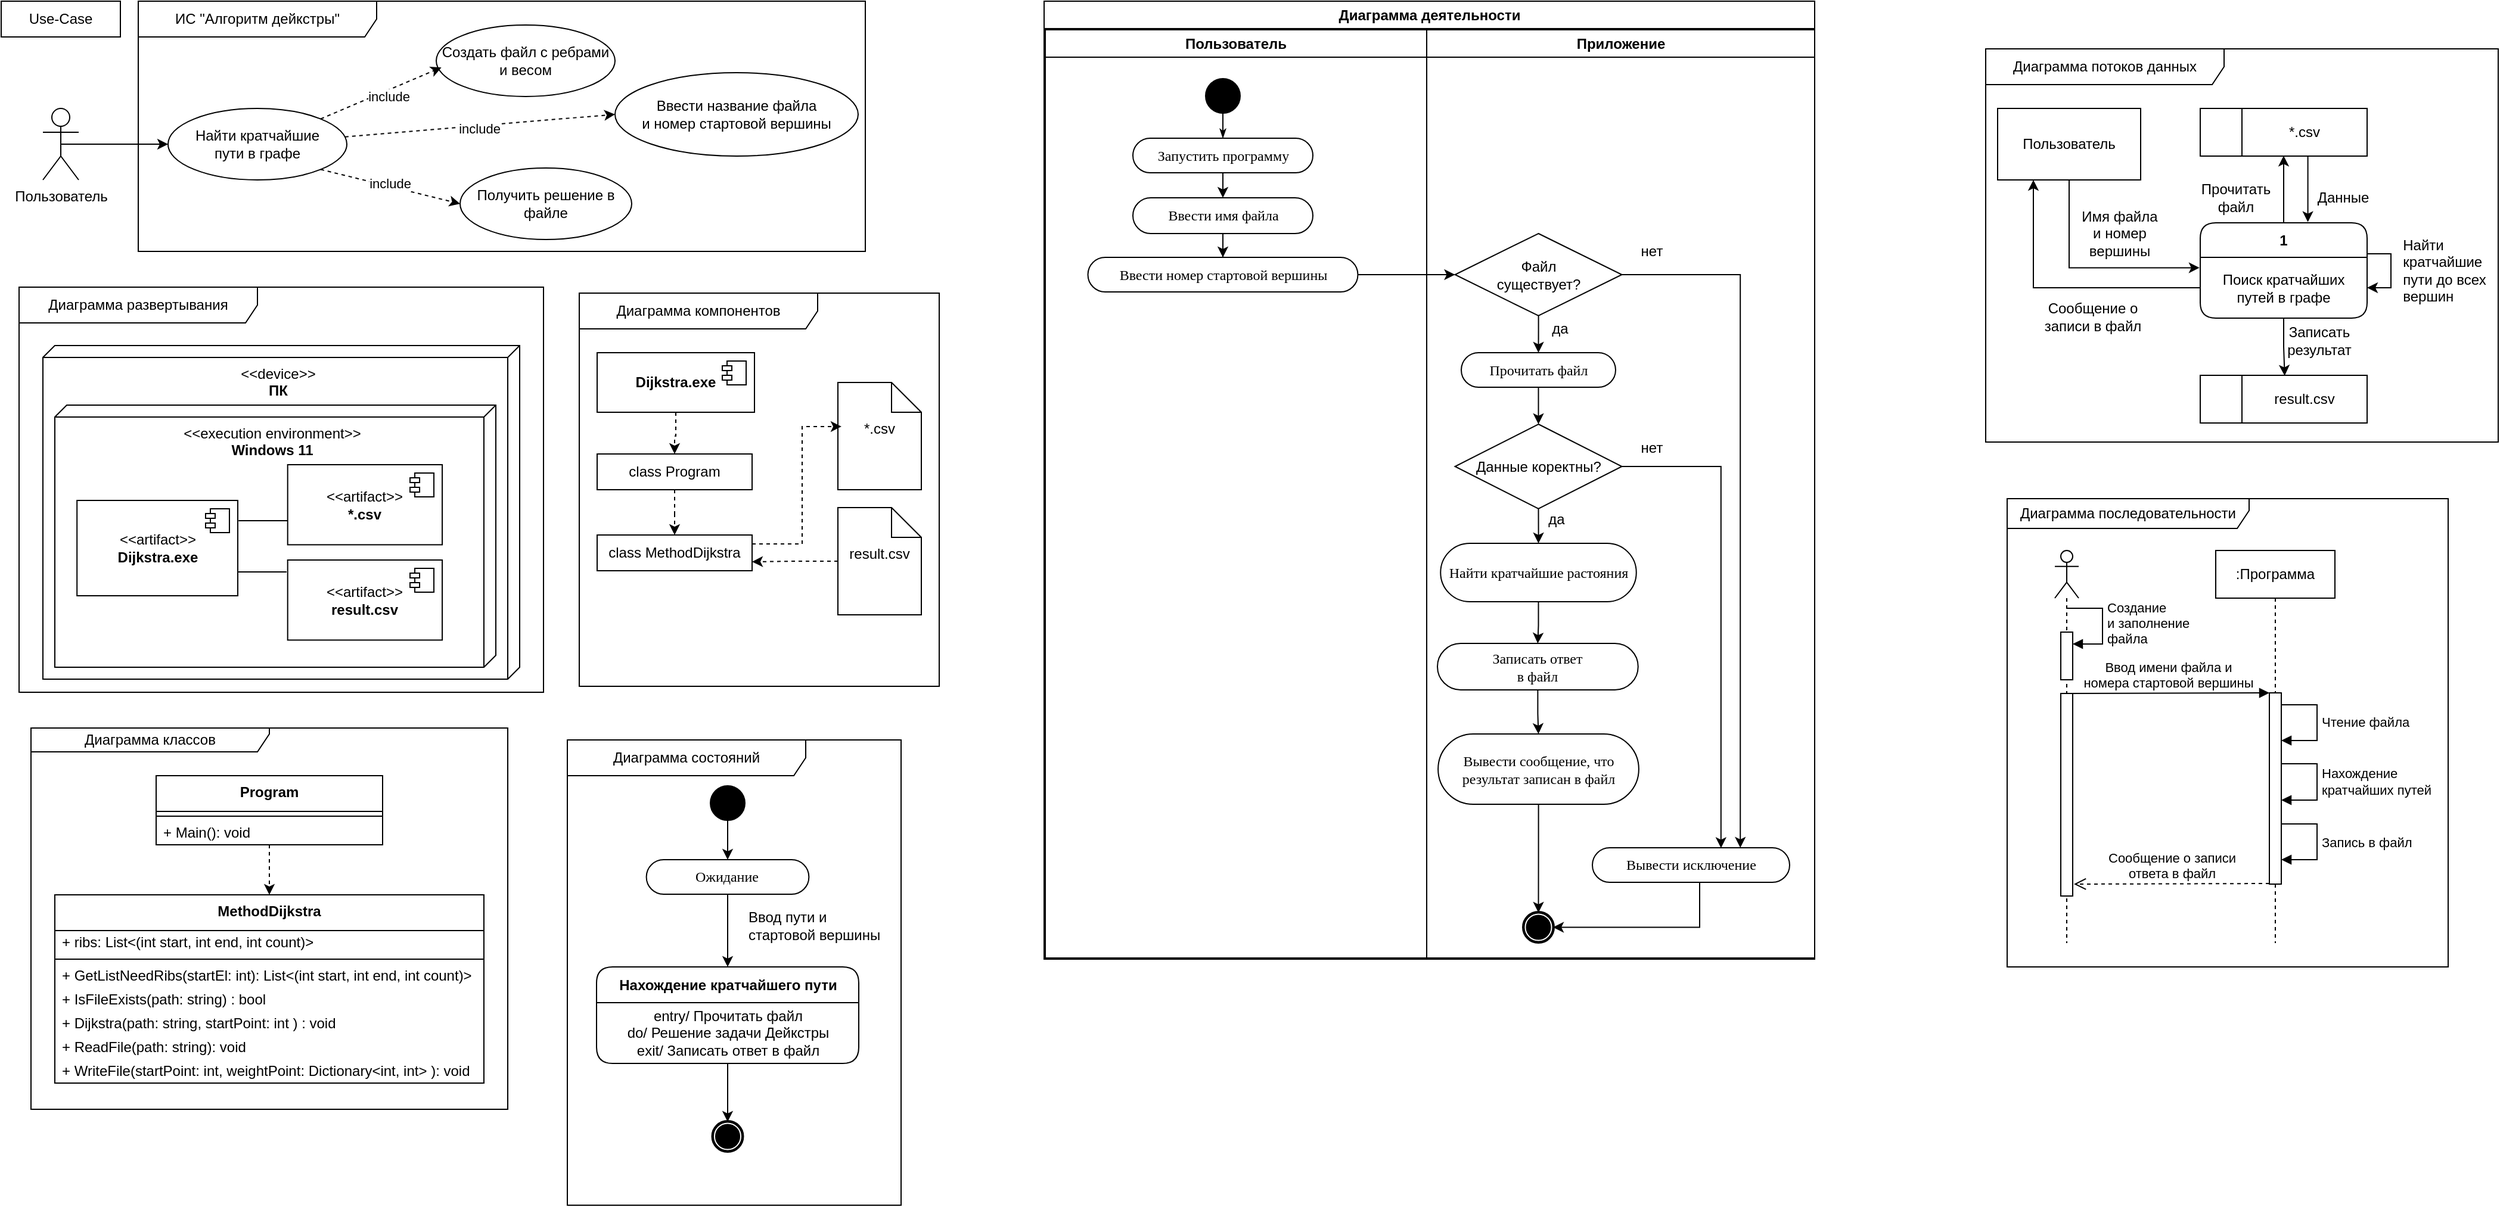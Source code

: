 <mxfile version="24.5.3" type="device">
  <diagram name="Страница — 1" id="9dMryDGolmIHkA8rjv3Z">
    <mxGraphModel dx="2790" dy="1407" grid="1" gridSize="10" guides="1" tooltips="1" connect="1" arrows="1" fold="1" page="1" pageScale="1" pageWidth="827" pageHeight="1169" math="0" shadow="0">
      <root>
        <mxCell id="0" />
        <mxCell id="1" parent="0" />
        <mxCell id="iA177UCCGPZAe_jeJcvv-2" value="Диаграмма компонентов" style="shape=umlFrame;whiteSpace=wrap;html=1;pointerEvents=0;recursiveResize=0;container=1;collapsible=0;width=200;height=30;" parent="1" vertex="1">
          <mxGeometry x="500" y="265" width="302" height="330" as="geometry" />
        </mxCell>
        <mxCell id="iA177UCCGPZAe_jeJcvv-150" value="*.csv" style="shape=note2;boundedLbl=1;whiteSpace=wrap;html=1;size=25;verticalAlign=top;align=center;" parent="iA177UCCGPZAe_jeJcvv-2" vertex="1">
          <mxGeometry x="217" y="75" width="70" height="90" as="geometry" />
        </mxCell>
        <mxCell id="Hovc3EV47xjNABLjTXi9-1" style="edgeStyle=orthogonalEdgeStyle;rounded=0;orthogonalLoop=1;jettySize=auto;html=1;exitX=0;exitY=0.5;exitDx=0;exitDy=0;exitPerimeter=0;entryX=1;entryY=0.75;entryDx=0;entryDy=0;dashed=1;" parent="iA177UCCGPZAe_jeJcvv-2" source="iA177UCCGPZAe_jeJcvv-151" target="iA177UCCGPZAe_jeJcvv-167" edge="1">
          <mxGeometry relative="1" as="geometry" />
        </mxCell>
        <mxCell id="iA177UCCGPZAe_jeJcvv-151" value="result.csv" style="shape=note2;boundedLbl=1;whiteSpace=wrap;html=1;size=25;verticalAlign=top;align=center;" parent="iA177UCCGPZAe_jeJcvv-2" vertex="1">
          <mxGeometry x="217" y="180" width="70" height="90" as="geometry" />
        </mxCell>
        <mxCell id="iA177UCCGPZAe_jeJcvv-172" style="edgeStyle=orthogonalEdgeStyle;rounded=0;orthogonalLoop=1;jettySize=auto;html=1;entryX=0.5;entryY=0;entryDx=0;entryDy=0;dashed=1;" parent="iA177UCCGPZAe_jeJcvv-2" source="iA177UCCGPZAe_jeJcvv-164" target="iA177UCCGPZAe_jeJcvv-166" edge="1">
          <mxGeometry relative="1" as="geometry" />
        </mxCell>
        <mxCell id="iA177UCCGPZAe_jeJcvv-164" value="&lt;div&gt;&lt;b&gt;Dijkstra.exe&lt;/b&gt;&lt;/div&gt;" style="html=1;dropTarget=0;whiteSpace=wrap;" parent="iA177UCCGPZAe_jeJcvv-2" vertex="1">
          <mxGeometry x="15" y="50" width="132" height="50" as="geometry" />
        </mxCell>
        <mxCell id="iA177UCCGPZAe_jeJcvv-165" value="" style="shape=module;jettyWidth=8;jettyHeight=4;" parent="iA177UCCGPZAe_jeJcvv-164" vertex="1">
          <mxGeometry x="1" width="20" height="20" relative="1" as="geometry">
            <mxPoint x="-27" y="7" as="offset" />
          </mxGeometry>
        </mxCell>
        <mxCell id="iA177UCCGPZAe_jeJcvv-171" style="edgeStyle=orthogonalEdgeStyle;rounded=0;orthogonalLoop=1;jettySize=auto;html=1;entryX=0.5;entryY=0;entryDx=0;entryDy=0;dashed=1;" parent="iA177UCCGPZAe_jeJcvv-2" source="iA177UCCGPZAe_jeJcvv-166" target="iA177UCCGPZAe_jeJcvv-167" edge="1">
          <mxGeometry relative="1" as="geometry" />
        </mxCell>
        <mxCell id="iA177UCCGPZAe_jeJcvv-166" value="&lt;span style=&quot;font-weight: normal;&quot;&gt;class&amp;nbsp;Program&lt;/span&gt;" style="fontStyle=1;whiteSpace=wrap;html=1;" parent="iA177UCCGPZAe_jeJcvv-2" vertex="1">
          <mxGeometry x="15" y="135" width="130" height="30" as="geometry" />
        </mxCell>
        <mxCell id="iA177UCCGPZAe_jeJcvv-167" value="&lt;span style=&quot;font-weight: normal;&quot;&gt;class&amp;nbsp;MethodDijkstra&lt;/span&gt;" style="fontStyle=1;whiteSpace=wrap;html=1;" parent="iA177UCCGPZAe_jeJcvv-2" vertex="1">
          <mxGeometry x="15" y="203" width="130" height="30" as="geometry" />
        </mxCell>
        <mxCell id="iA177UCCGPZAe_jeJcvv-168" style="edgeStyle=orthogonalEdgeStyle;rounded=0;orthogonalLoop=1;jettySize=auto;html=1;entryX=0.043;entryY=0.411;entryDx=0;entryDy=0;entryPerimeter=0;dashed=1;exitX=1;exitY=0.25;exitDx=0;exitDy=0;" parent="iA177UCCGPZAe_jeJcvv-2" source="iA177UCCGPZAe_jeJcvv-167" target="iA177UCCGPZAe_jeJcvv-150" edge="1">
          <mxGeometry relative="1" as="geometry">
            <Array as="points">
              <mxPoint x="187" y="211" />
              <mxPoint x="187" y="112" />
            </Array>
          </mxGeometry>
        </mxCell>
        <mxCell id="iA177UCCGPZAe_jeJcvv-4" value="Диаграмма развертывания" style="shape=umlFrame;whiteSpace=wrap;html=1;pointerEvents=0;recursiveResize=0;container=1;collapsible=0;width=200;height=30;" parent="1" vertex="1">
          <mxGeometry x="30" y="260" width="440" height="340" as="geometry" />
        </mxCell>
        <mxCell id="iA177UCCGPZAe_jeJcvv-109" value="&amp;lt;&amp;lt;device&amp;gt;&amp;gt;&lt;div&gt;&lt;b&gt;ПК&lt;/b&gt;&lt;/div&gt;" style="verticalAlign=top;align=center;shape=cube;size=10;direction=south;fontStyle=0;html=1;boundedLbl=1;spacingLeft=5;whiteSpace=wrap;" parent="iA177UCCGPZAe_jeJcvv-4" vertex="1">
          <mxGeometry x="20" y="49" width="400" height="280" as="geometry" />
        </mxCell>
        <mxCell id="iA177UCCGPZAe_jeJcvv-124" value="" style="group" parent="iA177UCCGPZAe_jeJcvv-109" vertex="1" connectable="0">
          <mxGeometry x="9.997" y="50" width="344.186" height="220" as="geometry" />
        </mxCell>
        <mxCell id="iA177UCCGPZAe_jeJcvv-110" value="&amp;lt;&amp;lt;&lt;span style=&quot;background-color: initial; text-align: left;&quot;&gt;execution environment&lt;/span&gt;&lt;span style=&quot;background-color: initial;&quot;&gt;&amp;gt;&amp;gt;&lt;/span&gt;&lt;div&gt;&lt;b&gt;Windows 11&lt;/b&gt;&lt;/div&gt;" style="verticalAlign=top;align=center;shape=cube;size=10;direction=south;html=1;boundedLbl=1;spacingLeft=5;whiteSpace=wrap;" parent="iA177UCCGPZAe_jeJcvv-124" vertex="1">
          <mxGeometry width="370" height="220" relative="1" as="geometry">
            <mxPoint as="offset" />
          </mxGeometry>
        </mxCell>
        <mxCell id="iA177UCCGPZAe_jeJcvv-123" style="edgeStyle=orthogonalEdgeStyle;rounded=0;orthogonalLoop=1;jettySize=auto;html=1;endArrow=none;endFill=0;exitX=1;exitY=0.75;exitDx=0;exitDy=0;" parent="iA177UCCGPZAe_jeJcvv-124" source="iA177UCCGPZAe_jeJcvv-113" edge="1">
          <mxGeometry relative="1" as="geometry">
            <mxPoint x="194.419" y="140" as="targetPoint" />
          </mxGeometry>
        </mxCell>
        <mxCell id="iA177UCCGPZAe_jeJcvv-113" value="&amp;lt;&amp;lt;artifact&amp;gt;&amp;gt;&lt;div&gt;&lt;b&gt;Dijkstra.exe&lt;/b&gt;&lt;/div&gt;" style="html=1;dropTarget=0;whiteSpace=wrap;" parent="iA177UCCGPZAe_jeJcvv-124" vertex="1">
          <mxGeometry x="18.605" y="80" width="134.884" height="80" as="geometry" />
        </mxCell>
        <mxCell id="iA177UCCGPZAe_jeJcvv-114" value="" style="shape=module;jettyWidth=8;jettyHeight=4;" parent="iA177UCCGPZAe_jeJcvv-113" vertex="1">
          <mxGeometry x="1" width="20" height="20" relative="1" as="geometry">
            <mxPoint x="-27" y="7" as="offset" />
          </mxGeometry>
        </mxCell>
        <mxCell id="iA177UCCGPZAe_jeJcvv-119" value="&amp;lt;&amp;lt;artifact&amp;gt;&amp;gt;&lt;br&gt;&lt;div&gt;&lt;b style=&quot;background-color: initial;&quot;&gt;result.csv&lt;/b&gt;&lt;/div&gt;" style="html=1;dropTarget=0;whiteSpace=wrap;" parent="iA177UCCGPZAe_jeJcvv-124" vertex="1">
          <mxGeometry x="195.349" y="129.998" width="129.684" height="67.2" as="geometry" />
        </mxCell>
        <mxCell id="iA177UCCGPZAe_jeJcvv-120" value="" style="shape=module;jettyWidth=8;jettyHeight=4;" parent="iA177UCCGPZAe_jeJcvv-119" vertex="1">
          <mxGeometry x="1" width="20" height="20" relative="1" as="geometry">
            <mxPoint x="-27" y="7" as="offset" />
          </mxGeometry>
        </mxCell>
        <mxCell id="iA177UCCGPZAe_jeJcvv-117" value="&amp;lt;&amp;lt;artifact&amp;gt;&amp;gt;&lt;div&gt;&lt;b&gt;*.csv&lt;/b&gt;&lt;/div&gt;" style="html=1;dropTarget=0;whiteSpace=wrap;" parent="iA177UCCGPZAe_jeJcvv-124" vertex="1">
          <mxGeometry x="195.349" y="49.998" width="129.684" height="67.2" as="geometry" />
        </mxCell>
        <mxCell id="iA177UCCGPZAe_jeJcvv-118" value="" style="shape=module;jettyWidth=8;jettyHeight=4;" parent="iA177UCCGPZAe_jeJcvv-117" vertex="1">
          <mxGeometry x="1" width="20" height="20" relative="1" as="geometry">
            <mxPoint x="-27" y="7" as="offset" />
          </mxGeometry>
        </mxCell>
        <mxCell id="iA177UCCGPZAe_jeJcvv-122" style="edgeStyle=orthogonalEdgeStyle;rounded=0;orthogonalLoop=1;jettySize=auto;html=1;endArrow=none;endFill=0;exitX=1.005;exitY=0.213;exitDx=0;exitDy=0;exitPerimeter=0;" parent="iA177UCCGPZAe_jeJcvv-124" source="iA177UCCGPZAe_jeJcvv-113" edge="1">
          <mxGeometry relative="1" as="geometry">
            <mxPoint x="195.349" y="97" as="targetPoint" />
          </mxGeometry>
        </mxCell>
        <mxCell id="iA177UCCGPZAe_jeJcvv-69" value="Диаграмма деятельности" style="swimlane;whiteSpace=wrap;html=1;" parent="1" vertex="1">
          <mxGeometry x="890" y="20" width="646.5" height="804" as="geometry" />
        </mxCell>
        <mxCell id="iA177UCCGPZAe_jeJcvv-70" value="Пользователь" style="swimlane;whiteSpace=wrap;html=1;" parent="iA177UCCGPZAe_jeJcvv-69" vertex="1">
          <mxGeometry x="1" y="24" width="320" height="779" as="geometry" />
        </mxCell>
        <mxCell id="iA177UCCGPZAe_jeJcvv-81" style="edgeStyle=orthogonalEdgeStyle;rounded=0;html=1;labelBackgroundColor=none;startArrow=none;startFill=0;startSize=5;endArrow=classicThin;endFill=1;endSize=5;jettySize=auto;orthogonalLoop=1;strokeWidth=1;fontFamily=Verdana;fontSize=12" parent="iA177UCCGPZAe_jeJcvv-70" source="iA177UCCGPZAe_jeJcvv-82" target="iA177UCCGPZAe_jeJcvv-83" edge="1">
          <mxGeometry relative="1" as="geometry" />
        </mxCell>
        <mxCell id="iA177UCCGPZAe_jeJcvv-82" value="" style="ellipse;whiteSpace=wrap;html=1;rounded=0;shadow=0;comic=0;labelBackgroundColor=none;strokeWidth=1;fillColor=#000000;fontFamily=Verdana;fontSize=12;align=center;" parent="iA177UCCGPZAe_jeJcvv-70" vertex="1">
          <mxGeometry x="134.5" y="41" width="29" height="29" as="geometry" />
        </mxCell>
        <mxCell id="iA177UCCGPZAe_jeJcvv-102" style="edgeStyle=orthogonalEdgeStyle;rounded=0;orthogonalLoop=1;jettySize=auto;html=1;entryX=0.5;entryY=0;entryDx=0;entryDy=0;" parent="iA177UCCGPZAe_jeJcvv-70" source="iA177UCCGPZAe_jeJcvv-83" target="iA177UCCGPZAe_jeJcvv-84" edge="1">
          <mxGeometry relative="1" as="geometry" />
        </mxCell>
        <mxCell id="iA177UCCGPZAe_jeJcvv-83" value="Запустить программу" style="rounded=1;whiteSpace=wrap;html=1;shadow=0;comic=0;labelBackgroundColor=none;strokeWidth=1;fontFamily=Verdana;fontSize=12;align=center;arcSize=50;" parent="iA177UCCGPZAe_jeJcvv-70" vertex="1">
          <mxGeometry x="73.5" y="91" width="151" height="29" as="geometry" />
        </mxCell>
        <mxCell id="iA177UCCGPZAe_jeJcvv-87" style="edgeStyle=orthogonalEdgeStyle;rounded=0;orthogonalLoop=1;jettySize=auto;html=1;entryX=0.5;entryY=0;entryDx=0;entryDy=0;" parent="iA177UCCGPZAe_jeJcvv-70" source="iA177UCCGPZAe_jeJcvv-84" target="iA177UCCGPZAe_jeJcvv-86" edge="1">
          <mxGeometry relative="1" as="geometry" />
        </mxCell>
        <mxCell id="iA177UCCGPZAe_jeJcvv-84" value="Ввести имя файла" style="rounded=1;whiteSpace=wrap;html=1;shadow=0;comic=0;labelBackgroundColor=none;strokeWidth=1;fontFamily=Verdana;fontSize=12;align=center;arcSize=50;" parent="iA177UCCGPZAe_jeJcvv-70" vertex="1">
          <mxGeometry x="73.5" y="141" width="151" height="30" as="geometry" />
        </mxCell>
        <mxCell id="iA177UCCGPZAe_jeJcvv-86" value="Ввести номер стартовой вершины" style="rounded=1;whiteSpace=wrap;html=1;shadow=0;comic=0;labelBackgroundColor=none;strokeWidth=1;fontFamily=Verdana;fontSize=12;align=center;arcSize=50;" parent="iA177UCCGPZAe_jeJcvv-70" vertex="1">
          <mxGeometry x="35.75" y="191" width="226.5" height="29" as="geometry" />
        </mxCell>
        <mxCell id="iA177UCCGPZAe_jeJcvv-80" value="Приложение" style="swimlane;whiteSpace=wrap;html=1;" parent="iA177UCCGPZAe_jeJcvv-69" vertex="1">
          <mxGeometry x="321" y="24" width="325.5" height="779" as="geometry" />
        </mxCell>
        <mxCell id="iA177UCCGPZAe_jeJcvv-97" style="edgeStyle=orthogonalEdgeStyle;rounded=0;orthogonalLoop=1;jettySize=auto;html=1;exitX=1;exitY=0.5;exitDx=0;exitDy=0;entryX=0.75;entryY=0;entryDx=0;entryDy=0;" parent="iA177UCCGPZAe_jeJcvv-80" source="iA177UCCGPZAe_jeJcvv-88" target="iA177UCCGPZAe_jeJcvv-92" edge="1">
          <mxGeometry relative="1" as="geometry" />
        </mxCell>
        <mxCell id="iA177UCCGPZAe_jeJcvv-99" style="edgeStyle=orthogonalEdgeStyle;rounded=0;orthogonalLoop=1;jettySize=auto;html=1;entryX=0.5;entryY=0;entryDx=0;entryDy=0;" parent="iA177UCCGPZAe_jeJcvv-80" source="iA177UCCGPZAe_jeJcvv-88" target="iA177UCCGPZAe_jeJcvv-98" edge="1">
          <mxGeometry relative="1" as="geometry" />
        </mxCell>
        <mxCell id="iA177UCCGPZAe_jeJcvv-88" value="Файл&lt;div&gt;существует?&lt;/div&gt;" style="rhombus;whiteSpace=wrap;html=1;fillColor=default;" parent="iA177UCCGPZAe_jeJcvv-80" vertex="1">
          <mxGeometry x="23.75" y="171" width="140" height="69" as="geometry" />
        </mxCell>
        <mxCell id="iA177UCCGPZAe_jeJcvv-108" style="edgeStyle=orthogonalEdgeStyle;rounded=0;orthogonalLoop=1;jettySize=auto;html=1;entryX=1;entryY=0.5;entryDx=0;entryDy=0;" parent="iA177UCCGPZAe_jeJcvv-80" source="iA177UCCGPZAe_jeJcvv-92" target="iA177UCCGPZAe_jeJcvv-93" edge="1">
          <mxGeometry relative="1" as="geometry">
            <Array as="points">
              <mxPoint x="229" y="753" />
            </Array>
          </mxGeometry>
        </mxCell>
        <mxCell id="iA177UCCGPZAe_jeJcvv-92" value="Вывести исключение" style="rounded=1;whiteSpace=wrap;html=1;shadow=0;comic=0;labelBackgroundColor=none;strokeWidth=1;fontFamily=Verdana;fontSize=12;align=center;arcSize=50;" parent="iA177UCCGPZAe_jeJcvv-80" vertex="1">
          <mxGeometry x="139" y="686.5" width="165.5" height="29" as="geometry" />
        </mxCell>
        <mxCell id="iA177UCCGPZAe_jeJcvv-93" value="" style="shape=mxgraph.bpmn.shape;html=1;verticalLabelPosition=bottom;labelBackgroundColor=#ffffff;verticalAlign=top;perimeter=ellipsePerimeter;outline=end;symbol=terminate;rounded=0;shadow=0;comic=0;strokeWidth=1;fontFamily=Verdana;fontSize=12;align=center;" parent="iA177UCCGPZAe_jeJcvv-80" vertex="1">
          <mxGeometry x="81.5" y="741" width="24.5" height="24.5" as="geometry" />
        </mxCell>
        <mxCell id="iA177UCCGPZAe_jeJcvv-104" style="edgeStyle=orthogonalEdgeStyle;rounded=0;orthogonalLoop=1;jettySize=auto;html=1;exitX=0.5;exitY=1;exitDx=0;exitDy=0;" parent="iA177UCCGPZAe_jeJcvv-80" source="iA177UCCGPZAe_jeJcvv-94" target="iA177UCCGPZAe_jeJcvv-95" edge="1">
          <mxGeometry relative="1" as="geometry" />
        </mxCell>
        <mxCell id="iA177UCCGPZAe_jeJcvv-94" value="&lt;div&gt;Данные коректны?&lt;/div&gt;" style="rhombus;whiteSpace=wrap;html=1;fillColor=default;" parent="iA177UCCGPZAe_jeJcvv-80" vertex="1">
          <mxGeometry x="23.75" y="331" width="140" height="71" as="geometry" />
        </mxCell>
        <mxCell id="iA177UCCGPZAe_jeJcvv-105" style="edgeStyle=orthogonalEdgeStyle;rounded=0;orthogonalLoop=1;jettySize=auto;html=1;entryX=0.5;entryY=0;entryDx=0;entryDy=0;" parent="iA177UCCGPZAe_jeJcvv-80" source="iA177UCCGPZAe_jeJcvv-95" target="iA177UCCGPZAe_jeJcvv-96" edge="1">
          <mxGeometry relative="1" as="geometry" />
        </mxCell>
        <mxCell id="iA177UCCGPZAe_jeJcvv-95" value="Найти кратчайшие растояния" style="rounded=1;whiteSpace=wrap;html=1;shadow=0;comic=0;labelBackgroundColor=none;strokeWidth=1;fontFamily=Verdana;fontSize=12;align=center;arcSize=50;" parent="iA177UCCGPZAe_jeJcvv-80" vertex="1">
          <mxGeometry x="11.63" y="431" width="164.25" height="49" as="geometry" />
        </mxCell>
        <mxCell id="iA177UCCGPZAe_jeJcvv-106" style="edgeStyle=orthogonalEdgeStyle;rounded=0;orthogonalLoop=1;jettySize=auto;html=1;entryX=0.5;entryY=0;entryDx=0;entryDy=0;" parent="iA177UCCGPZAe_jeJcvv-80" source="iA177UCCGPZAe_jeJcvv-96" target="iA177UCCGPZAe_jeJcvv-101" edge="1">
          <mxGeometry relative="1" as="geometry" />
        </mxCell>
        <mxCell id="iA177UCCGPZAe_jeJcvv-96" value="Записать ответ&lt;div&gt;в файл&lt;/div&gt;" style="rounded=1;whiteSpace=wrap;html=1;shadow=0;comic=0;labelBackgroundColor=none;strokeWidth=1;fontFamily=Verdana;fontSize=12;align=center;arcSize=50;" parent="iA177UCCGPZAe_jeJcvv-80" vertex="1">
          <mxGeometry x="9" y="515" width="168.37" height="39" as="geometry" />
        </mxCell>
        <mxCell id="iA177UCCGPZAe_jeJcvv-100" style="edgeStyle=orthogonalEdgeStyle;rounded=0;orthogonalLoop=1;jettySize=auto;html=1;entryX=0.5;entryY=0;entryDx=0;entryDy=0;" parent="iA177UCCGPZAe_jeJcvv-80" source="iA177UCCGPZAe_jeJcvv-98" target="iA177UCCGPZAe_jeJcvv-94" edge="1">
          <mxGeometry relative="1" as="geometry" />
        </mxCell>
        <mxCell id="iA177UCCGPZAe_jeJcvv-98" value="Прочитать файл" style="rounded=1;whiteSpace=wrap;html=1;shadow=0;comic=0;labelBackgroundColor=none;strokeWidth=1;fontFamily=Verdana;fontSize=12;align=center;arcSize=50;" parent="iA177UCCGPZAe_jeJcvv-80" vertex="1">
          <mxGeometry x="29" y="271" width="129.5" height="29" as="geometry" />
        </mxCell>
        <mxCell id="iA177UCCGPZAe_jeJcvv-107" style="edgeStyle=orthogonalEdgeStyle;rounded=0;orthogonalLoop=1;jettySize=auto;html=1;" parent="iA177UCCGPZAe_jeJcvv-80" source="iA177UCCGPZAe_jeJcvv-101" target="iA177UCCGPZAe_jeJcvv-93" edge="1">
          <mxGeometry relative="1" as="geometry" />
        </mxCell>
        <mxCell id="iA177UCCGPZAe_jeJcvv-101" value="Вывести сообщение, что результат записан в файл" style="rounded=1;whiteSpace=wrap;html=1;shadow=0;comic=0;labelBackgroundColor=none;strokeWidth=1;fontFamily=Verdana;fontSize=12;align=center;arcSize=50;" parent="iA177UCCGPZAe_jeJcvv-80" vertex="1">
          <mxGeometry x="9.57" y="591" width="168.37" height="59" as="geometry" />
        </mxCell>
        <mxCell id="iA177UCCGPZAe_jeJcvv-103" style="edgeStyle=orthogonalEdgeStyle;rounded=0;orthogonalLoop=1;jettySize=auto;html=1;entryX=0.652;entryY=0.007;entryDx=0;entryDy=0;entryPerimeter=0;" parent="iA177UCCGPZAe_jeJcvv-80" source="iA177UCCGPZAe_jeJcvv-94" target="iA177UCCGPZAe_jeJcvv-92" edge="1">
          <mxGeometry relative="1" as="geometry">
            <Array as="points">
              <mxPoint x="247" y="366" />
            </Array>
          </mxGeometry>
        </mxCell>
        <mxCell id="iA177UCCGPZAe_jeJcvv-205" value="нет" style="text;html=1;align=center;verticalAlign=middle;whiteSpace=wrap;rounded=0;" parent="iA177UCCGPZAe_jeJcvv-80" vertex="1">
          <mxGeometry x="158.5" y="171" width="60" height="30" as="geometry" />
        </mxCell>
        <mxCell id="iA177UCCGPZAe_jeJcvv-206" value="нет" style="text;html=1;align=center;verticalAlign=middle;whiteSpace=wrap;rounded=0;" parent="iA177UCCGPZAe_jeJcvv-80" vertex="1">
          <mxGeometry x="158.5" y="336" width="60" height="30" as="geometry" />
        </mxCell>
        <mxCell id="iA177UCCGPZAe_jeJcvv-207" value="да" style="text;html=1;align=center;verticalAlign=middle;whiteSpace=wrap;rounded=0;" parent="iA177UCCGPZAe_jeJcvv-80" vertex="1">
          <mxGeometry x="81.5" y="236" width="60" height="30" as="geometry" />
        </mxCell>
        <mxCell id="iA177UCCGPZAe_jeJcvv-208" value="да" style="text;html=1;align=center;verticalAlign=middle;whiteSpace=wrap;rounded=0;" parent="iA177UCCGPZAe_jeJcvv-80" vertex="1">
          <mxGeometry x="79" y="396" width="60" height="30" as="geometry" />
        </mxCell>
        <mxCell id="iA177UCCGPZAe_jeJcvv-89" style="edgeStyle=orthogonalEdgeStyle;rounded=0;orthogonalLoop=1;jettySize=auto;html=1;entryX=0;entryY=0.5;entryDx=0;entryDy=0;" parent="iA177UCCGPZAe_jeJcvv-69" source="iA177UCCGPZAe_jeJcvv-86" target="iA177UCCGPZAe_jeJcvv-88" edge="1">
          <mxGeometry relative="1" as="geometry" />
        </mxCell>
        <mxCell id="iA177UCCGPZAe_jeJcvv-136" value="ИС &quot;Алгоритм дейкстры&quot;" style="shape=umlFrame;whiteSpace=wrap;html=1;pointerEvents=0;recursiveResize=0;container=1;collapsible=0;width=200;height=30;" parent="1" vertex="1">
          <mxGeometry x="130" y="20" width="610" height="210" as="geometry" />
        </mxCell>
        <mxCell id="iA177UCCGPZAe_jeJcvv-143" style="rounded=0;orthogonalLoop=1;jettySize=auto;html=1;exitX=1;exitY=1;exitDx=0;exitDy=0;entryX=0;entryY=0.5;entryDx=0;entryDy=0;dashed=1;" parent="iA177UCCGPZAe_jeJcvv-136" source="iA177UCCGPZAe_jeJcvv-140" target="iA177UCCGPZAe_jeJcvv-139" edge="1">
          <mxGeometry relative="1" as="geometry" />
        </mxCell>
        <mxCell id="iA177UCCGPZAe_jeJcvv-144" value="include" style="edgeLabel;html=1;align=center;verticalAlign=middle;resizable=0;points=[];" parent="iA177UCCGPZAe_jeJcvv-143" vertex="1" connectable="0">
          <mxGeometry x="-0.193" y="1" relative="1" as="geometry">
            <mxPoint x="10" y="1" as="offset" />
          </mxGeometry>
        </mxCell>
        <mxCell id="iA177UCCGPZAe_jeJcvv-147" style="rounded=0;orthogonalLoop=1;jettySize=auto;html=1;entryX=0;entryY=0.5;entryDx=0;entryDy=0;dashed=1;" parent="iA177UCCGPZAe_jeJcvv-136" source="iA177UCCGPZAe_jeJcvv-140" target="iA177UCCGPZAe_jeJcvv-146" edge="1">
          <mxGeometry relative="1" as="geometry" />
        </mxCell>
        <mxCell id="iA177UCCGPZAe_jeJcvv-149" value="include" style="edgeLabel;html=1;align=center;verticalAlign=middle;resizable=0;points=[];" parent="iA177UCCGPZAe_jeJcvv-147" vertex="1" connectable="0">
          <mxGeometry x="-0.009" y="-2" relative="1" as="geometry">
            <mxPoint as="offset" />
          </mxGeometry>
        </mxCell>
        <mxCell id="iA177UCCGPZAe_jeJcvv-140" value="Найти кратчайшие&lt;div&gt;пути в графе&lt;/div&gt;" style="ellipse;html=1;whiteSpace=wrap;" parent="iA177UCCGPZAe_jeJcvv-136" vertex="1">
          <mxGeometry x="25" y="90" width="150" height="60" as="geometry" />
        </mxCell>
        <mxCell id="iA177UCCGPZAe_jeJcvv-138" value="Создать файл с ребрами и весом" style="ellipse;html=1;whiteSpace=wrap;" parent="iA177UCCGPZAe_jeJcvv-136" vertex="1">
          <mxGeometry x="250" y="20" width="150" height="60" as="geometry" />
        </mxCell>
        <mxCell id="iA177UCCGPZAe_jeJcvv-139" value="Получить решение в файле" style="ellipse;html=1;whiteSpace=wrap;" parent="iA177UCCGPZAe_jeJcvv-136" vertex="1">
          <mxGeometry x="270" y="140" width="144" height="60" as="geometry" />
        </mxCell>
        <mxCell id="iA177UCCGPZAe_jeJcvv-142" style="rounded=0;orthogonalLoop=1;jettySize=auto;html=1;exitX=1;exitY=0;exitDx=0;exitDy=0;entryX=0.029;entryY=0.593;entryDx=0;entryDy=0;entryPerimeter=0;dashed=1;" parent="iA177UCCGPZAe_jeJcvv-136" source="iA177UCCGPZAe_jeJcvv-140" target="iA177UCCGPZAe_jeJcvv-138" edge="1">
          <mxGeometry relative="1" as="geometry" />
        </mxCell>
        <mxCell id="iA177UCCGPZAe_jeJcvv-145" value="include" style="edgeLabel;html=1;align=center;verticalAlign=middle;resizable=0;points=[];" parent="iA177UCCGPZAe_jeJcvv-142" vertex="1" connectable="0">
          <mxGeometry x="-0.134" relative="1" as="geometry">
            <mxPoint x="13" as="offset" />
          </mxGeometry>
        </mxCell>
        <mxCell id="iA177UCCGPZAe_jeJcvv-146" value="Ввести название файла&lt;div&gt;и номер стартовой вершины&lt;/div&gt;" style="ellipse;html=1;whiteSpace=wrap;" parent="iA177UCCGPZAe_jeJcvv-136" vertex="1">
          <mxGeometry x="400" y="60" width="204" height="70" as="geometry" />
        </mxCell>
        <mxCell id="iA177UCCGPZAe_jeJcvv-141" style="edgeStyle=orthogonalEdgeStyle;rounded=0;orthogonalLoop=1;jettySize=auto;html=1;entryX=0;entryY=0.5;entryDx=0;entryDy=0;exitX=0.5;exitY=0.5;exitDx=0;exitDy=0;exitPerimeter=0;" parent="1" source="iA177UCCGPZAe_jeJcvv-137" target="iA177UCCGPZAe_jeJcvv-140" edge="1">
          <mxGeometry relative="1" as="geometry" />
        </mxCell>
        <mxCell id="iA177UCCGPZAe_jeJcvv-137" value="Пользователь" style="shape=umlActor;verticalLabelPosition=bottom;verticalAlign=top;html=1;" parent="1" vertex="1">
          <mxGeometry x="50" y="110" width="30" height="60" as="geometry" />
        </mxCell>
        <mxCell id="iA177UCCGPZAe_jeJcvv-173" value="Диаграмма классов" style="shape=umlFrame;whiteSpace=wrap;html=1;pointerEvents=0;recursiveResize=0;container=1;collapsible=0;width=200;height=20;" parent="1" vertex="1">
          <mxGeometry x="40" y="630" width="400" height="320" as="geometry" />
        </mxCell>
        <mxCell id="iA177UCCGPZAe_jeJcvv-174" value="&lt;div&gt;&lt;b&gt;MethodDijkstra&lt;/b&gt;&lt;br&gt;&lt;/div&gt;" style="swimlane;fontStyle=0;align=center;verticalAlign=top;childLayout=stackLayout;horizontal=1;startSize=30;horizontalStack=0;resizeParent=1;resizeParentMax=0;resizeLast=0;collapsible=0;marginBottom=0;html=1;whiteSpace=wrap;" parent="1" vertex="1">
          <mxGeometry x="60" y="770" width="360" height="158" as="geometry" />
        </mxCell>
        <mxCell id="iA177UCCGPZAe_jeJcvv-176" value="+&amp;nbsp;ribs: List&amp;lt;(int start, int end, int count)&amp;gt;" style="text;html=1;strokeColor=none;fillColor=none;align=left;verticalAlign=middle;spacingLeft=4;spacingRight=4;overflow=hidden;rotatable=0;points=[[0,0.5],[1,0.5]];portConstraint=eastwest;whiteSpace=wrap;" parent="iA177UCCGPZAe_jeJcvv-174" vertex="1">
          <mxGeometry y="30" width="360" height="20" as="geometry" />
        </mxCell>
        <mxCell id="iA177UCCGPZAe_jeJcvv-179" value="" style="line;strokeWidth=1;fillColor=none;align=left;verticalAlign=middle;spacingTop=-1;spacingLeft=3;spacingRight=3;rotatable=0;labelPosition=right;points=[];portConstraint=eastwest;" parent="iA177UCCGPZAe_jeJcvv-174" vertex="1">
          <mxGeometry y="50" width="360" height="8" as="geometry" />
        </mxCell>
        <mxCell id="iA177UCCGPZAe_jeJcvv-181" value="+ GetListNeedRibs(startEl: int): List&amp;lt;(int start, int end, int count)&amp;gt;&amp;nbsp;" style="text;html=1;strokeColor=none;fillColor=none;align=left;verticalAlign=middle;spacingLeft=4;spacingRight=4;overflow=hidden;rotatable=0;points=[[0,0.5],[1,0.5]];portConstraint=eastwest;whiteSpace=wrap;" parent="iA177UCCGPZAe_jeJcvv-174" vertex="1">
          <mxGeometry y="58" width="360" height="20" as="geometry" />
        </mxCell>
        <mxCell id="iA177UCCGPZAe_jeJcvv-200" value="+&amp;nbsp;IsFileExists(path: string) : bool" style="text;html=1;strokeColor=none;fillColor=none;align=left;verticalAlign=middle;spacingLeft=4;spacingRight=4;overflow=hidden;rotatable=0;points=[[0,0.5],[1,0.5]];portConstraint=eastwest;whiteSpace=wrap;" parent="iA177UCCGPZAe_jeJcvv-174" vertex="1">
          <mxGeometry y="78" width="360" height="20" as="geometry" />
        </mxCell>
        <mxCell id="iA177UCCGPZAe_jeJcvv-199" value="+&amp;nbsp;Dijkstra(path: string, startPoint: int&amp;nbsp;) : void" style="text;html=1;strokeColor=none;fillColor=none;align=left;verticalAlign=middle;spacingLeft=4;spacingRight=4;overflow=hidden;rotatable=0;points=[[0,0.5],[1,0.5]];portConstraint=eastwest;whiteSpace=wrap;" parent="iA177UCCGPZAe_jeJcvv-174" vertex="1">
          <mxGeometry y="98" width="360" height="20" as="geometry" />
        </mxCell>
        <mxCell id="iA177UCCGPZAe_jeJcvv-195" value="+&amp;nbsp;ReadFile(path: string): void" style="text;html=1;strokeColor=none;fillColor=none;align=left;verticalAlign=middle;spacingLeft=4;spacingRight=4;overflow=hidden;rotatable=0;points=[[0,0.5],[1,0.5]];portConstraint=eastwest;whiteSpace=wrap;" parent="iA177UCCGPZAe_jeJcvv-174" vertex="1">
          <mxGeometry y="118" width="360" height="20" as="geometry" />
        </mxCell>
        <mxCell id="iA177UCCGPZAe_jeJcvv-196" value="+&amp;nbsp;WriteFile(startPoint: int, weightPoint: Dictionary&amp;lt;int, int&amp;gt;&amp;nbsp;): void" style="text;html=1;strokeColor=none;fillColor=none;align=left;verticalAlign=middle;spacingLeft=4;spacingRight=4;overflow=hidden;rotatable=0;points=[[0,0.5],[1,0.5]];portConstraint=eastwest;whiteSpace=wrap;" parent="iA177UCCGPZAe_jeJcvv-174" vertex="1">
          <mxGeometry y="138" width="360" height="20" as="geometry" />
        </mxCell>
        <mxCell id="iA177UCCGPZAe_jeJcvv-202" style="edgeStyle=orthogonalEdgeStyle;rounded=0;orthogonalLoop=1;jettySize=auto;html=1;entryX=0.5;entryY=0;entryDx=0;entryDy=0;dashed=1;" parent="1" source="iA177UCCGPZAe_jeJcvv-182" target="iA177UCCGPZAe_jeJcvv-174" edge="1">
          <mxGeometry relative="1" as="geometry" />
        </mxCell>
        <mxCell id="iA177UCCGPZAe_jeJcvv-182" value="&lt;div&gt;&lt;b&gt;Program&lt;/b&gt;&lt;br&gt;&lt;/div&gt;" style="swimlane;fontStyle=0;align=center;verticalAlign=top;childLayout=stackLayout;horizontal=1;startSize=30;horizontalStack=0;resizeParent=1;resizeParentMax=0;resizeLast=0;collapsible=0;marginBottom=0;html=1;whiteSpace=wrap;" parent="1" vertex="1">
          <mxGeometry x="145" y="670" width="190" height="58" as="geometry" />
        </mxCell>
        <mxCell id="iA177UCCGPZAe_jeJcvv-184" value="" style="line;strokeWidth=1;fillColor=none;align=left;verticalAlign=middle;spacingTop=-1;spacingLeft=3;spacingRight=3;rotatable=0;labelPosition=right;points=[];portConstraint=eastwest;" parent="iA177UCCGPZAe_jeJcvv-182" vertex="1">
          <mxGeometry y="30" width="190" height="8" as="geometry" />
        </mxCell>
        <mxCell id="iA177UCCGPZAe_jeJcvv-186" value="+&amp;nbsp;Main(): void" style="text;html=1;strokeColor=none;fillColor=none;align=left;verticalAlign=middle;spacingLeft=4;spacingRight=4;overflow=hidden;rotatable=0;points=[[0,0.5],[1,0.5]];portConstraint=eastwest;whiteSpace=wrap;" parent="iA177UCCGPZAe_jeJcvv-182" vertex="1">
          <mxGeometry y="38" width="190" height="20" as="geometry" />
        </mxCell>
        <mxCell id="iA177UCCGPZAe_jeJcvv-203" value="Записать результат" style="text;html=1;align=center;verticalAlign=middle;whiteSpace=wrap;rounded=0;" parent="1" vertex="1">
          <mxGeometry x="1930" y="290" width="60" height="30" as="geometry" />
        </mxCell>
        <mxCell id="iA177UCCGPZAe_jeJcvv-209" value="Диаграмма потоков данных" style="shape=umlFrame;whiteSpace=wrap;html=1;pointerEvents=0;recursiveResize=0;container=1;collapsible=0;width=200;height=30;" parent="1" vertex="1">
          <mxGeometry x="1680" y="60" width="430" height="330" as="geometry" />
        </mxCell>
        <mxCell id="iA177UCCGPZAe_jeJcvv-210" value="Use-Case" style="rounded=0;whiteSpace=wrap;html=1;" parent="1" vertex="1">
          <mxGeometry x="15" y="20" width="100" height="30" as="geometry" />
        </mxCell>
        <mxCell id="iA177UCCGPZAe_jeJcvv-213" value="Пользователь" style="rounded=0;whiteSpace=wrap;html=1;" parent="1" vertex="1">
          <mxGeometry x="1690" y="110" width="120" height="60" as="geometry" />
        </mxCell>
        <mxCell id="iA177UCCGPZAe_jeJcvv-217" value="" style="shape=table;startSize=0;container=1;collapsible=0;childLayout=tableLayout;" parent="1" vertex="1">
          <mxGeometry x="1860" y="110" width="140" height="40" as="geometry" />
        </mxCell>
        <mxCell id="iA177UCCGPZAe_jeJcvv-218" value="" style="shape=tableRow;horizontal=0;startSize=0;swimlaneHead=0;swimlaneBody=0;strokeColor=inherit;top=0;left=0;bottom=0;right=0;collapsible=0;dropTarget=0;fillColor=none;points=[[0,0.5],[1,0.5]];portConstraint=eastwest;" parent="iA177UCCGPZAe_jeJcvv-217" vertex="1">
          <mxGeometry width="140" height="40" as="geometry" />
        </mxCell>
        <mxCell id="iA177UCCGPZAe_jeJcvv-219" value="" style="shape=partialRectangle;html=1;whiteSpace=wrap;connectable=0;strokeColor=inherit;overflow=hidden;fillColor=none;top=0;left=0;bottom=0;right=0;pointerEvents=1;" parent="iA177UCCGPZAe_jeJcvv-218" vertex="1">
          <mxGeometry width="35" height="40" as="geometry">
            <mxRectangle width="35" height="40" as="alternateBounds" />
          </mxGeometry>
        </mxCell>
        <mxCell id="iA177UCCGPZAe_jeJcvv-220" value="*.csv" style="shape=partialRectangle;html=1;whiteSpace=wrap;connectable=0;strokeColor=inherit;overflow=hidden;fillColor=none;top=0;left=0;bottom=0;right=0;pointerEvents=1;" parent="iA177UCCGPZAe_jeJcvv-218" vertex="1">
          <mxGeometry x="35" width="105" height="40" as="geometry">
            <mxRectangle width="105" height="40" as="alternateBounds" />
          </mxGeometry>
        </mxCell>
        <mxCell id="iA177UCCGPZAe_jeJcvv-229" value="" style="shape=table;startSize=0;container=1;collapsible=0;childLayout=tableLayout;" parent="1" vertex="1">
          <mxGeometry x="1860" y="334" width="140" height="40" as="geometry" />
        </mxCell>
        <mxCell id="iA177UCCGPZAe_jeJcvv-230" value="" style="shape=tableRow;horizontal=0;startSize=0;swimlaneHead=0;swimlaneBody=0;strokeColor=inherit;top=0;left=0;bottom=0;right=0;collapsible=0;dropTarget=0;fillColor=none;points=[[0,0.5],[1,0.5]];portConstraint=eastwest;" parent="iA177UCCGPZAe_jeJcvv-229" vertex="1">
          <mxGeometry width="140" height="40" as="geometry" />
        </mxCell>
        <mxCell id="iA177UCCGPZAe_jeJcvv-231" value="" style="shape=partialRectangle;html=1;whiteSpace=wrap;connectable=0;strokeColor=inherit;overflow=hidden;fillColor=none;top=0;left=0;bottom=0;right=0;pointerEvents=1;" parent="iA177UCCGPZAe_jeJcvv-230" vertex="1">
          <mxGeometry width="35" height="40" as="geometry">
            <mxRectangle width="35" height="40" as="alternateBounds" />
          </mxGeometry>
        </mxCell>
        <mxCell id="iA177UCCGPZAe_jeJcvv-232" value="result.csv" style="shape=partialRectangle;html=1;whiteSpace=wrap;connectable=0;strokeColor=inherit;overflow=hidden;fillColor=none;top=0;left=0;bottom=0;right=0;pointerEvents=1;" parent="iA177UCCGPZAe_jeJcvv-230" vertex="1">
          <mxGeometry x="35" width="105" height="40" as="geometry">
            <mxRectangle width="105" height="40" as="alternateBounds" />
          </mxGeometry>
        </mxCell>
        <mxCell id="iA177UCCGPZAe_jeJcvv-276" value="1" style="swimlane;fontStyle=1;align=center;verticalAlign=middle;childLayout=stackLayout;horizontal=1;startSize=29;horizontalStack=0;resizeParent=1;resizeParentMax=0;resizeLast=0;collapsible=0;marginBottom=0;html=1;whiteSpace=wrap;strokeColor=default;rounded=1;" parent="1" vertex="1">
          <mxGeometry x="1860" y="206" width="140" height="80" as="geometry" />
        </mxCell>
        <mxCell id="iA177UCCGPZAe_jeJcvv-277" value="Поиск кратчайших&lt;div&gt;путей в графе&lt;/div&gt;" style="text;html=1;strokeColor=none;fillColor=none;align=center;verticalAlign=middle;spacingLeft=4;spacingRight=4;overflow=hidden;rotatable=0;points=[[0,0.5],[1,0.5]];portConstraint=eastwest;whiteSpace=wrap;" parent="iA177UCCGPZAe_jeJcvv-276" vertex="1">
          <mxGeometry y="29" width="140" height="51" as="geometry" />
        </mxCell>
        <mxCell id="iA177UCCGPZAe_jeJcvv-292" style="edgeStyle=orthogonalEdgeStyle;rounded=0;orthogonalLoop=1;jettySize=auto;html=1;entryX=1;entryY=0.5;entryDx=0;entryDy=0;" parent="iA177UCCGPZAe_jeJcvv-276" target="iA177UCCGPZAe_jeJcvv-277" edge="1">
          <mxGeometry relative="1" as="geometry">
            <mxPoint x="140" y="26" as="sourcePoint" />
            <Array as="points">
              <mxPoint x="160" y="26" />
              <mxPoint x="160" y="55" />
            </Array>
          </mxGeometry>
        </mxCell>
        <mxCell id="iA177UCCGPZAe_jeJcvv-281" value="Прочитать файл" style="text;html=1;align=center;verticalAlign=middle;whiteSpace=wrap;rounded=0;" parent="1" vertex="1">
          <mxGeometry x="1860" y="170" width="60" height="30" as="geometry" />
        </mxCell>
        <mxCell id="iA177UCCGPZAe_jeJcvv-283" style="edgeStyle=orthogonalEdgeStyle;rounded=0;orthogonalLoop=1;jettySize=auto;html=1;entryX=0.645;entryY=-0.008;entryDx=0;entryDy=0;entryPerimeter=0;" parent="1" source="iA177UCCGPZAe_jeJcvv-217" target="iA177UCCGPZAe_jeJcvv-276" edge="1">
          <mxGeometry relative="1" as="geometry">
            <mxPoint x="1950.86" y="217.98" as="targetPoint" />
            <Array as="points">
              <mxPoint x="1950" y="183" />
            </Array>
          </mxGeometry>
        </mxCell>
        <mxCell id="iA177UCCGPZAe_jeJcvv-284" value="Данные" style="text;html=1;align=center;verticalAlign=middle;whiteSpace=wrap;rounded=0;" parent="1" vertex="1">
          <mxGeometry x="1950" y="170" width="60" height="30" as="geometry" />
        </mxCell>
        <mxCell id="iA177UCCGPZAe_jeJcvv-285" style="edgeStyle=orthogonalEdgeStyle;rounded=0;orthogonalLoop=1;jettySize=auto;html=1;entryX=-0.004;entryY=0.171;entryDx=0;entryDy=0;entryPerimeter=0;" parent="1" source="iA177UCCGPZAe_jeJcvv-213" target="iA177UCCGPZAe_jeJcvv-277" edge="1">
          <mxGeometry relative="1" as="geometry" />
        </mxCell>
        <mxCell id="iA177UCCGPZAe_jeJcvv-286" style="edgeStyle=orthogonalEdgeStyle;rounded=0;orthogonalLoop=1;jettySize=auto;html=1;entryX=0.25;entryY=1;entryDx=0;entryDy=0;" parent="1" source="iA177UCCGPZAe_jeJcvv-277" target="iA177UCCGPZAe_jeJcvv-213" edge="1">
          <mxGeometry relative="1" as="geometry" />
        </mxCell>
        <mxCell id="iA177UCCGPZAe_jeJcvv-287" value="Сообщение о записи в файл" style="text;html=1;align=center;verticalAlign=middle;whiteSpace=wrap;rounded=0;" parent="1" vertex="1">
          <mxGeometry x="1715" y="270" width="110" height="30" as="geometry" />
        </mxCell>
        <mxCell id="iA177UCCGPZAe_jeJcvv-288" value="Имя файла&lt;div&gt;и номер вершины&lt;/div&gt;" style="text;html=1;align=center;verticalAlign=middle;whiteSpace=wrap;rounded=0;" parent="1" vertex="1">
          <mxGeometry x="1745" y="200" width="95" height="30" as="geometry" />
        </mxCell>
        <mxCell id="iA177UCCGPZAe_jeJcvv-290" style="edgeStyle=orthogonalEdgeStyle;rounded=0;orthogonalLoop=1;jettySize=auto;html=1;entryX=0.5;entryY=0.992;entryDx=0;entryDy=0;entryPerimeter=0;" parent="1" source="iA177UCCGPZAe_jeJcvv-276" target="iA177UCCGPZAe_jeJcvv-218" edge="1">
          <mxGeometry relative="1" as="geometry" />
        </mxCell>
        <mxCell id="iA177UCCGPZAe_jeJcvv-291" style="edgeStyle=orthogonalEdgeStyle;rounded=0;orthogonalLoop=1;jettySize=auto;html=1;entryX=0.506;entryY=0.008;entryDx=0;entryDy=0;entryPerimeter=0;" parent="1" source="iA177UCCGPZAe_jeJcvv-276" target="iA177UCCGPZAe_jeJcvv-230" edge="1">
          <mxGeometry relative="1" as="geometry" />
        </mxCell>
        <mxCell id="iA177UCCGPZAe_jeJcvv-293" value="&lt;div style=&quot;text-align: left;&quot;&gt;&lt;span style=&quot;background-color: initial;&quot;&gt;Найти&lt;/span&gt;&lt;/div&gt;&lt;div&gt;&lt;div style=&quot;text-align: left;&quot;&gt;&lt;span style=&quot;background-color: initial;&quot;&gt;к&lt;/span&gt;&lt;span style=&quot;background-color: initial;&quot;&gt;ратчайшие&lt;/span&gt;&lt;/div&gt;&lt;div style=&quot;text-align: left;&quot;&gt;&lt;span style=&quot;background-color: initial;&quot;&gt;пути до всех&lt;/span&gt;&lt;/div&gt;&lt;div style=&quot;text-align: left;&quot;&gt;&lt;span style=&quot;background-color: initial;&quot;&gt;вершин&lt;/span&gt;&lt;/div&gt;&lt;/div&gt;" style="text;html=1;align=center;verticalAlign=middle;whiteSpace=wrap;rounded=0;" parent="1" vertex="1">
          <mxGeometry x="2020" y="211.5" width="90" height="69" as="geometry" />
        </mxCell>
        <mxCell id="iA177UCCGPZAe_jeJcvv-294" value="Диаграмма состояний" style="shape=umlFrame;whiteSpace=wrap;html=1;pointerEvents=0;recursiveResize=0;container=1;collapsible=0;width=200;height=30;" parent="1" vertex="1">
          <mxGeometry x="490" y="640" width="280" height="390.5" as="geometry" />
        </mxCell>
        <mxCell id="iA177UCCGPZAe_jeJcvv-313" style="edgeStyle=orthogonalEdgeStyle;rounded=0;orthogonalLoop=1;jettySize=auto;html=1;entryX=0.5;entryY=0;entryDx=0;entryDy=0;" parent="1" source="iA177UCCGPZAe_jeJcvv-296" target="iA177UCCGPZAe_jeJcvv-298" edge="1">
          <mxGeometry relative="1" as="geometry" />
        </mxCell>
        <mxCell id="iA177UCCGPZAe_jeJcvv-296" value="" style="ellipse;whiteSpace=wrap;html=1;rounded=0;shadow=0;comic=0;labelBackgroundColor=none;strokeWidth=1;fillColor=#000000;fontFamily=Verdana;fontSize=12;align=center;" parent="1" vertex="1">
          <mxGeometry x="610" y="678.5" width="29" height="29" as="geometry" />
        </mxCell>
        <mxCell id="iA177UCCGPZAe_jeJcvv-297" value="" style="shape=mxgraph.bpmn.shape;html=1;verticalLabelPosition=bottom;labelBackgroundColor=#ffffff;verticalAlign=top;perimeter=ellipsePerimeter;outline=end;symbol=terminate;rounded=0;shadow=0;comic=0;strokeWidth=1;fontFamily=Verdana;fontSize=12;align=center;" parent="1" vertex="1">
          <mxGeometry x="612.24" y="960.5" width="24.5" height="24.5" as="geometry" />
        </mxCell>
        <mxCell id="iA177UCCGPZAe_jeJcvv-314" style="edgeStyle=orthogonalEdgeStyle;rounded=0;orthogonalLoop=1;jettySize=auto;html=1;entryX=0.5;entryY=0;entryDx=0;entryDy=0;" parent="1" source="iA177UCCGPZAe_jeJcvv-298" target="iA177UCCGPZAe_jeJcvv-299" edge="1">
          <mxGeometry relative="1" as="geometry" />
        </mxCell>
        <mxCell id="iA177UCCGPZAe_jeJcvv-298" value="Ожидание" style="rounded=1;whiteSpace=wrap;html=1;shadow=0;comic=0;labelBackgroundColor=none;strokeWidth=1;fontFamily=Verdana;fontSize=12;align=center;arcSize=50;" parent="1" vertex="1">
          <mxGeometry x="556.31" y="740.5" width="136.37" height="29" as="geometry" />
        </mxCell>
        <mxCell id="iA177UCCGPZAe_jeJcvv-317" style="edgeStyle=orthogonalEdgeStyle;rounded=0;orthogonalLoop=1;jettySize=auto;html=1;entryX=0.5;entryY=0;entryDx=0;entryDy=0;" parent="1" source="iA177UCCGPZAe_jeJcvv-299" target="iA177UCCGPZAe_jeJcvv-297" edge="1">
          <mxGeometry relative="1" as="geometry" />
        </mxCell>
        <mxCell id="iA177UCCGPZAe_jeJcvv-299" value="Нахождение кратчайшего пути" style="swimlane;fontStyle=1;align=center;verticalAlign=middle;childLayout=stackLayout;horizontal=1;startSize=30;horizontalStack=0;resizeParent=1;resizeParentMax=0;resizeLast=0;collapsible=0;marginBottom=0;html=1;whiteSpace=wrap;strokeColor=default;rounded=1;" parent="1" vertex="1">
          <mxGeometry x="514.5" y="830.5" width="220" height="81" as="geometry" />
        </mxCell>
        <mxCell id="iA177UCCGPZAe_jeJcvv-300" value="entry/ Прочитать файл&lt;div&gt;do/ Решение задачи Дейкстры&lt;div&gt;exit/ Записать ответ в файл&lt;/div&gt;&lt;/div&gt;" style="text;html=1;strokeColor=none;fillColor=none;align=center;verticalAlign=middle;spacingLeft=4;spacingRight=4;overflow=hidden;rotatable=0;points=[[0,0.5],[1,0.5]];portConstraint=eastwest;whiteSpace=wrap;" parent="iA177UCCGPZAe_jeJcvv-299" vertex="1">
          <mxGeometry y="30" width="220" height="51" as="geometry" />
        </mxCell>
        <mxCell id="iA177UCCGPZAe_jeJcvv-315" value="Ввод пути и&lt;div&gt;стартовой вершины&lt;/div&gt;" style="text;html=1;align=left;verticalAlign=middle;whiteSpace=wrap;rounded=0;" parent="1" vertex="1">
          <mxGeometry x="640" y="780.5" width="123" height="30" as="geometry" />
        </mxCell>
        <mxCell id="iA177UCCGPZAe_jeJcvv-325" value=":Программа" style="shape=umlLifeline;perimeter=lifelinePerimeter;whiteSpace=wrap;html=1;container=1;dropTarget=0;collapsible=0;recursiveResize=0;outlineConnect=0;portConstraint=eastwest;newEdgeStyle={&quot;edgeStyle&quot;:&quot;elbowEdgeStyle&quot;,&quot;elbow&quot;:&quot;vertical&quot;,&quot;curved&quot;:0,&quot;rounded&quot;:0};" parent="1" vertex="1">
          <mxGeometry x="1873" y="481" width="100" height="329.5" as="geometry" />
        </mxCell>
        <mxCell id="iA177UCCGPZAe_jeJcvv-330" value="Ввод имени файла и&lt;div&gt;номера стартовой вершины&lt;/div&gt;" style="html=1;verticalAlign=bottom;endArrow=block;edgeStyle=elbowEdgeStyle;elbow=vertical;curved=0;rounded=0;" parent="iA177UCCGPZAe_jeJcvv-325" target="iA177UCCGPZAe_jeJcvv-329" edge="1">
          <mxGeometry relative="1" as="geometry">
            <mxPoint x="-125" y="120" as="sourcePoint" />
            <Array as="points">
              <mxPoint x="-40" y="119.5" />
            </Array>
          </mxGeometry>
        </mxCell>
        <mxCell id="iA177UCCGPZAe_jeJcvv-329" value="" style="html=1;points=[];perimeter=orthogonalPerimeter;outlineConnect=0;targetShapes=umlLifeline;portConstraint=eastwest;newEdgeStyle={&quot;edgeStyle&quot;:&quot;elbowEdgeStyle&quot;,&quot;elbow&quot;:&quot;vertical&quot;,&quot;curved&quot;:0,&quot;rounded&quot;:0};" parent="iA177UCCGPZAe_jeJcvv-325" vertex="1">
          <mxGeometry x="45" y="119.5" width="10" height="160.5" as="geometry" />
        </mxCell>
        <mxCell id="iA177UCCGPZAe_jeJcvv-327" value="" style="shape=umlLifeline;perimeter=lifelinePerimeter;whiteSpace=wrap;html=1;container=1;dropTarget=0;collapsible=0;recursiveResize=0;outlineConnect=0;portConstraint=eastwest;newEdgeStyle={&quot;curved&quot;:0,&quot;rounded&quot;:0};participant=umlActor;" parent="1" vertex="1">
          <mxGeometry x="1738" y="481" width="20" height="329.5" as="geometry" />
        </mxCell>
        <mxCell id="iA177UCCGPZAe_jeJcvv-332" value="" style="html=1;points=[];perimeter=orthogonalPerimeter;outlineConnect=0;targetShapes=umlLifeline;portConstraint=eastwest;newEdgeStyle={&quot;edgeStyle&quot;:&quot;elbowEdgeStyle&quot;,&quot;elbow&quot;:&quot;vertical&quot;,&quot;curved&quot;:0,&quot;rounded&quot;:0};" parent="iA177UCCGPZAe_jeJcvv-327" vertex="1">
          <mxGeometry x="5" y="120" width="10" height="170" as="geometry" />
        </mxCell>
        <mxCell id="iA177UCCGPZAe_jeJcvv-339" value="Сообщение о записи&lt;div&gt;ответа в файл&lt;/div&gt;" style="html=1;verticalAlign=bottom;endArrow=open;dashed=1;endSize=8;edgeStyle=elbowEdgeStyle;elbow=vertical;curved=0;rounded=0;" parent="1" edge="1">
          <mxGeometry relative="1" as="geometry">
            <mxPoint x="1754" y="761.5" as="targetPoint" />
            <Array as="points" />
            <mxPoint x="1918" y="760.5" as="sourcePoint" />
          </mxGeometry>
        </mxCell>
        <mxCell id="iA177UCCGPZAe_jeJcvv-341" value="Чтение файла" style="html=1;align=left;spacingLeft=2;endArrow=block;rounded=0;edgeStyle=orthogonalEdgeStyle;curved=0;rounded=0;" parent="1" target="iA177UCCGPZAe_jeJcvv-329" edge="1">
          <mxGeometry relative="1" as="geometry">
            <mxPoint x="1928" y="610.48" as="sourcePoint" />
            <Array as="points">
              <mxPoint x="1958" y="610.5" />
              <mxPoint x="1958" y="640.5" />
            </Array>
            <mxPoint x="1933" y="640.5" as="targetPoint" />
          </mxGeometry>
        </mxCell>
        <mxCell id="iA177UCCGPZAe_jeJcvv-342" value="" style="html=1;points=[[0,0,0,0,5],[0,1,0,0,-5],[1,0,0,0,5],[1,1,0,0,-5]];perimeter=orthogonalPerimeter;outlineConnect=0;targetShapes=umlLifeline;portConstraint=eastwest;newEdgeStyle={&quot;curved&quot;:0,&quot;rounded&quot;:0};" parent="1" vertex="1">
          <mxGeometry x="1743" y="549.51" width="10" height="40" as="geometry" />
        </mxCell>
        <mxCell id="iA177UCCGPZAe_jeJcvv-343" value="Создание&lt;div&gt;и заполнение&lt;/div&gt;&lt;div&gt;файла&lt;/div&gt;" style="html=1;align=left;spacingLeft=2;endArrow=block;rounded=0;edgeStyle=orthogonalEdgeStyle;curved=0;rounded=0;" parent="1" target="iA177UCCGPZAe_jeJcvv-342" edge="1">
          <mxGeometry relative="1" as="geometry">
            <mxPoint x="1748" y="529.51" as="sourcePoint" />
            <Array as="points">
              <mxPoint x="1778" y="559.51" />
            </Array>
          </mxGeometry>
        </mxCell>
        <mxCell id="iA177UCCGPZAe_jeJcvv-344" value="Нахождение&lt;div&gt;кратчайших путей&lt;/div&gt;" style="html=1;align=left;spacingLeft=2;endArrow=block;rounded=0;edgeStyle=orthogonalEdgeStyle;curved=0;rounded=0;" parent="1" target="iA177UCCGPZAe_jeJcvv-329" edge="1">
          <mxGeometry relative="1" as="geometry">
            <mxPoint x="1928" y="659.99" as="sourcePoint" />
            <Array as="points">
              <mxPoint x="1958" y="660.5" />
              <mxPoint x="1958" y="690.5" />
            </Array>
            <mxPoint x="1933" y="690.01" as="targetPoint" />
          </mxGeometry>
        </mxCell>
        <mxCell id="iA177UCCGPZAe_jeJcvv-345" value="Запись в файл" style="html=1;align=left;spacingLeft=2;endArrow=block;rounded=0;edgeStyle=orthogonalEdgeStyle;curved=0;rounded=0;" parent="1" target="iA177UCCGPZAe_jeJcvv-329" edge="1">
          <mxGeometry x="-0.002" relative="1" as="geometry">
            <mxPoint x="1928" y="710.5" as="sourcePoint" />
            <Array as="points">
              <mxPoint x="1958" y="710.5" />
              <mxPoint x="1958" y="740.5" />
            </Array>
            <mxPoint x="1933" y="740.52" as="targetPoint" />
            <mxPoint as="offset" />
          </mxGeometry>
        </mxCell>
        <mxCell id="iA177UCCGPZAe_jeJcvv-346" value="Диаграмма последовательности" style="shape=umlFrame;whiteSpace=wrap;html=1;pointerEvents=0;recursiveResize=0;container=1;collapsible=0;width=203;height=25;" parent="1" vertex="1">
          <mxGeometry x="1698" y="437.5" width="370" height="393" as="geometry" />
        </mxCell>
      </root>
    </mxGraphModel>
  </diagram>
</mxfile>
